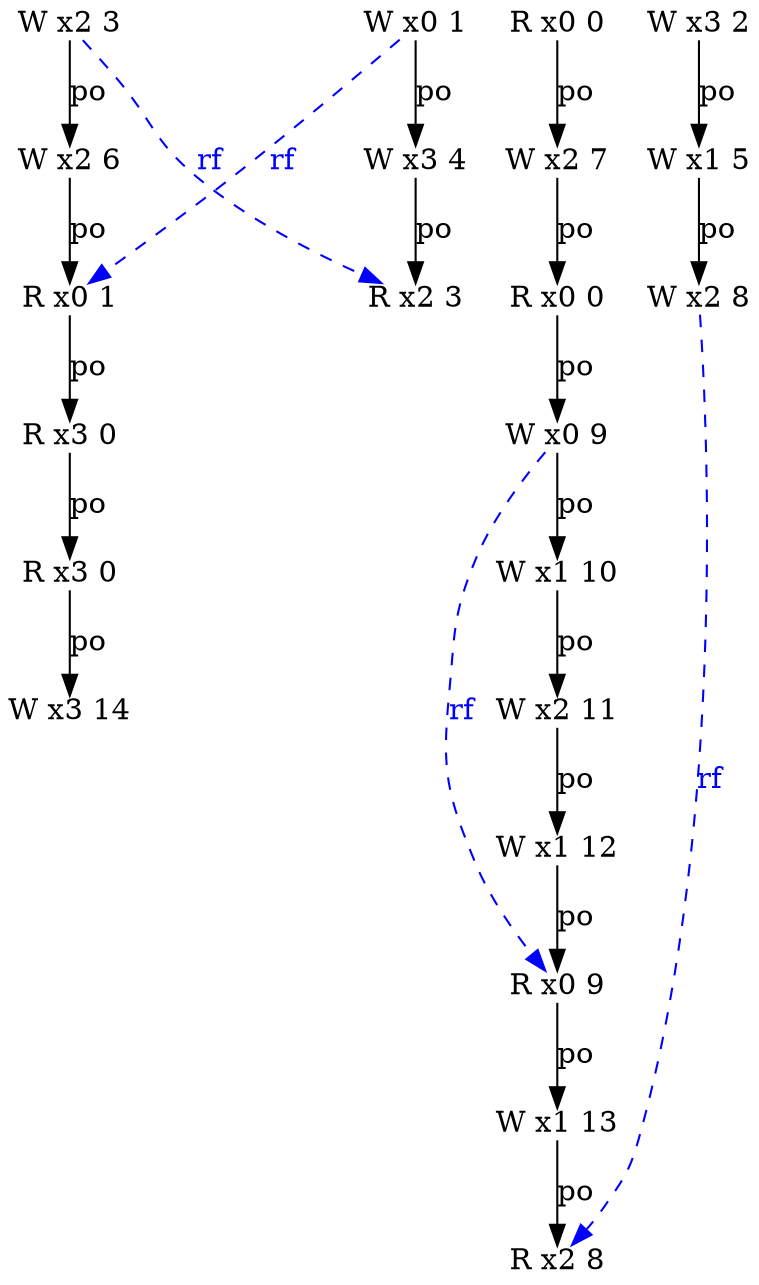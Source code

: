 digraph g {
  n3_3 [type=R,loc=3,th=3,idx=3,label="R x3 0",pos="3,-3!",shape=plain];
  n3_2 [type=R,loc=0,th=3,idx=2,label="R x0 1",pos="3,-2!",shape=plain];
  n3_1 [type=W,loc=2,th=3,idx=1,label="W x2 6",pos="3,-1!",shape=plain];
  n1_0 [type=R,loc=0,th=1,idx=0,label="R x0 0",pos="1,0!",shape=plain];
  n1_5 [type=W,loc=2,th=1,idx=5,label="W x2 11",pos="1,-5!",shape=plain];
  n1_7 [type=R,loc=0,th=1,idx=7,label="R x0 9",pos="1,-7!",shape=plain];
  n1_6 [type=W,loc=1,th=1,idx=6,label="W x1 12",pos="1,-6!",shape=plain];
  n1_1 [type=W,loc=2,th=1,idx=1,label="W x2 7",pos="1,-1!",shape=plain];
  n3_5 [type=W,loc=3,th=3,idx=5,label="W x3 14",pos="3,-5!",shape=plain];
  n2_0 [type=W,loc=3,th=2,idx=0,label="W x3 2",pos="2,0!",shape=plain];
  n0_0 [type=W,loc=0,th=0,idx=0,label="W x0 1",pos="0,0!",shape=plain];
  n2_1 [type=W,loc=1,th=2,idx=1,label="W x1 5",pos="2,-1!",shape=plain];
  n1_3 [type=W,loc=0,th=1,idx=3,label="W x0 9",pos="1,-3!",shape=plain];
  n1_2 [type=R,loc=0,th=1,idx=2,label="R x0 0",pos="1,-2!",shape=plain];
  n3_0 [type=W,loc=2,th=3,idx=0,label="W x2 3",pos="3,0!",shape=plain];
  n0_1 [type=W,loc=3,th=0,idx=1,label="W x3 4",pos="0,-1!",shape=plain];
  n1_4 [type=W,loc=1,th=1,idx=4,label="W x1 10",pos="1,-4!",shape=plain];
  n1_8 [type=W,loc=1,th=1,idx=8,label="W x1 13",pos="1,-8!",shape=plain];
  n3_4 [type=R,loc=3,th=3,idx=4,label="R x3 0",pos="3,-4!",shape=plain];
  n0_2 [type=R,loc=2,th=0,idx=2,label="R x2 3",pos="0,-2!",shape=plain];
  n1_9 [type=R,loc=2,th=1,idx=9,label="R x2 8",pos="1,-9!",shape=plain];
  n2_2 [type=W,loc=2,th=2,idx=2,label="W x2 8",pos="2,-2!",shape=plain];
  n1_4 -> n1_5 [label="po"];
  n0_0 -> n0_1 [label="po"];
  n3_1 -> n3_2 [label="po"];
  n1_1 -> n1_2 [label="po"];
  n3_3 -> n3_4 [label="po"];
  n3_2 -> n3_3 [label="po"];
  n3_0 -> n3_1 [label="po"];
  n2_0 -> n2_1 [label="po"];
  n1_6 -> n1_7 [label="po"];
  n1_3 -> n1_4 [label="po"];
  n1_0 -> n1_1 [label="po"];
  n1_5 -> n1_6 [label="po"];
  n1_7 -> n1_8 [label="po"];
  n1_2 -> n1_3 [label="po"];
  n1_8 -> n1_9 [label="po"];
  n0_1 -> n0_2 [label="po"];
  n3_4 -> n3_5 [label="po"];
  n2_1 -> n2_2 [label="po"];
  n0_0 -> n3_2 [from_th=0,to_th=3,from_idx=0,to_idx=2,constraint=false,style=dashed,label="rf",fontcolor=blue,color=blue];
  n1_3 -> n1_7 [from_th=1,to_th=1,from_idx=3,to_idx=7,constraint=false,style=dashed,label="rf",fontcolor=blue,color=blue];
  n2_2 -> n1_9 [from_th=2,to_th=1,from_idx=2,to_idx=9,constraint=false,style=dashed,label="rf",fontcolor=blue,color=blue];
  n3_0 -> n0_2 [from_th=3,to_th=0,from_idx=0,to_idx=2,constraint=false,style=dashed,label="rf",fontcolor=blue,color=blue];
}
